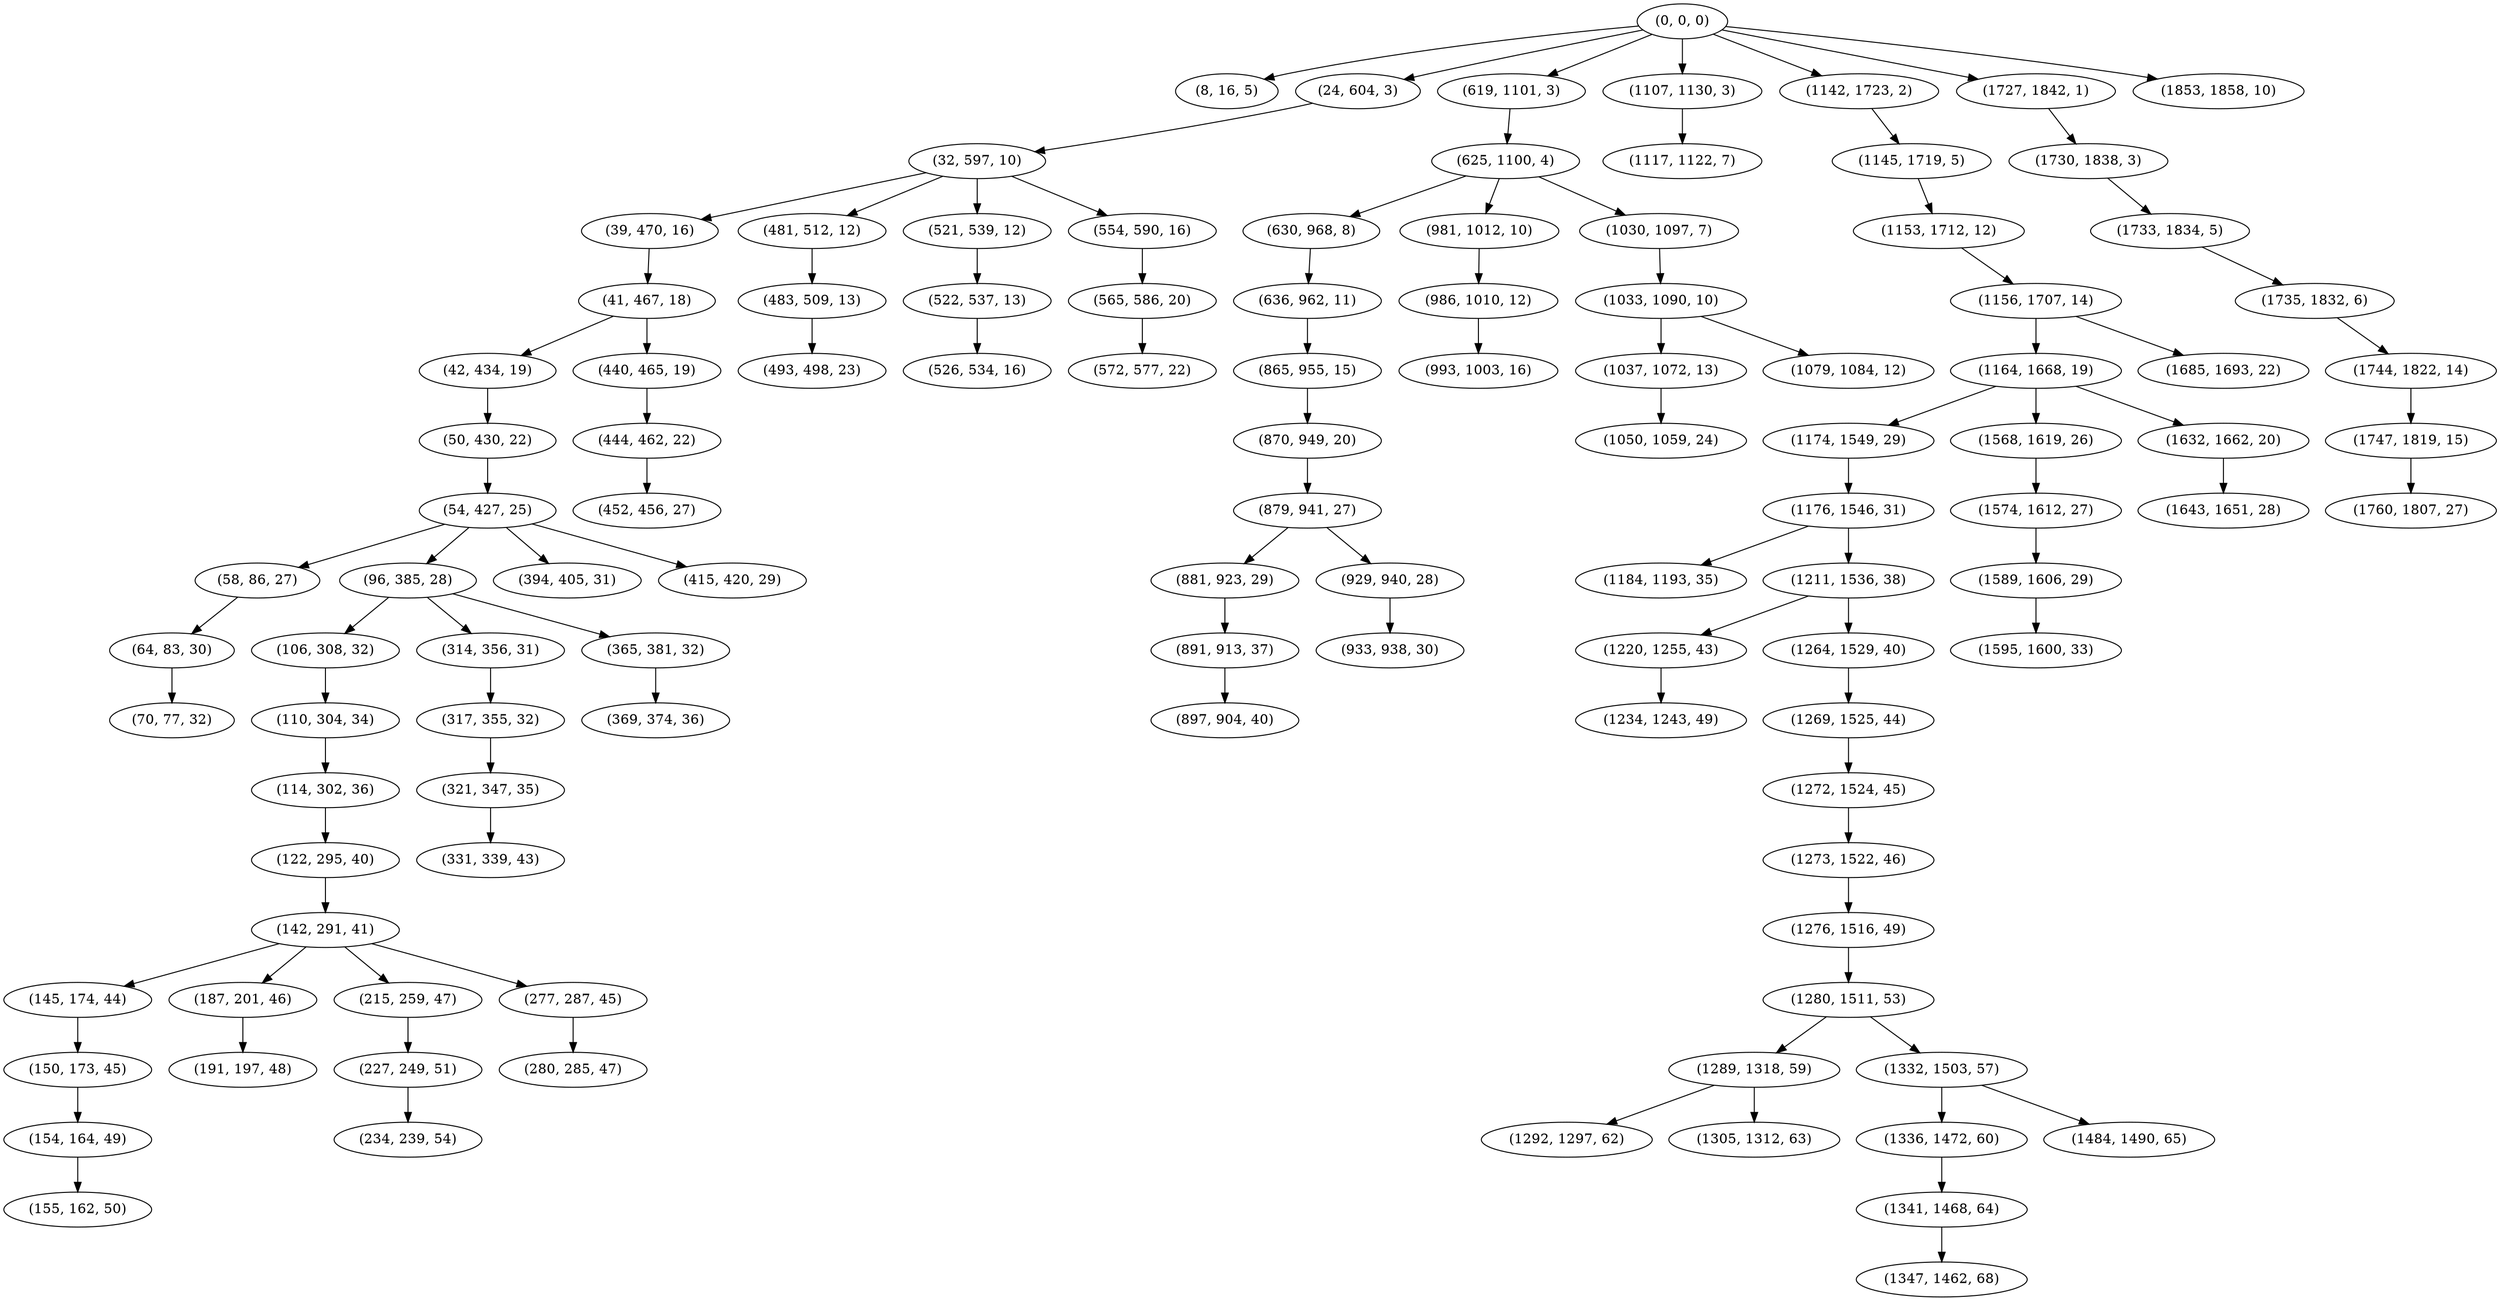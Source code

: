 digraph tree {
    "(0, 0, 0)";
    "(8, 16, 5)";
    "(24, 604, 3)";
    "(32, 597, 10)";
    "(39, 470, 16)";
    "(41, 467, 18)";
    "(42, 434, 19)";
    "(50, 430, 22)";
    "(54, 427, 25)";
    "(58, 86, 27)";
    "(64, 83, 30)";
    "(70, 77, 32)";
    "(96, 385, 28)";
    "(106, 308, 32)";
    "(110, 304, 34)";
    "(114, 302, 36)";
    "(122, 295, 40)";
    "(142, 291, 41)";
    "(145, 174, 44)";
    "(150, 173, 45)";
    "(154, 164, 49)";
    "(155, 162, 50)";
    "(187, 201, 46)";
    "(191, 197, 48)";
    "(215, 259, 47)";
    "(227, 249, 51)";
    "(234, 239, 54)";
    "(277, 287, 45)";
    "(280, 285, 47)";
    "(314, 356, 31)";
    "(317, 355, 32)";
    "(321, 347, 35)";
    "(331, 339, 43)";
    "(365, 381, 32)";
    "(369, 374, 36)";
    "(394, 405, 31)";
    "(415, 420, 29)";
    "(440, 465, 19)";
    "(444, 462, 22)";
    "(452, 456, 27)";
    "(481, 512, 12)";
    "(483, 509, 13)";
    "(493, 498, 23)";
    "(521, 539, 12)";
    "(522, 537, 13)";
    "(526, 534, 16)";
    "(554, 590, 16)";
    "(565, 586, 20)";
    "(572, 577, 22)";
    "(619, 1101, 3)";
    "(625, 1100, 4)";
    "(630, 968, 8)";
    "(636, 962, 11)";
    "(865, 955, 15)";
    "(870, 949, 20)";
    "(879, 941, 27)";
    "(881, 923, 29)";
    "(891, 913, 37)";
    "(897, 904, 40)";
    "(929, 940, 28)";
    "(933, 938, 30)";
    "(981, 1012, 10)";
    "(986, 1010, 12)";
    "(993, 1003, 16)";
    "(1030, 1097, 7)";
    "(1033, 1090, 10)";
    "(1037, 1072, 13)";
    "(1050, 1059, 24)";
    "(1079, 1084, 12)";
    "(1107, 1130, 3)";
    "(1117, 1122, 7)";
    "(1142, 1723, 2)";
    "(1145, 1719, 5)";
    "(1153, 1712, 12)";
    "(1156, 1707, 14)";
    "(1164, 1668, 19)";
    "(1174, 1549, 29)";
    "(1176, 1546, 31)";
    "(1184, 1193, 35)";
    "(1211, 1536, 38)";
    "(1220, 1255, 43)";
    "(1234, 1243, 49)";
    "(1264, 1529, 40)";
    "(1269, 1525, 44)";
    "(1272, 1524, 45)";
    "(1273, 1522, 46)";
    "(1276, 1516, 49)";
    "(1280, 1511, 53)";
    "(1289, 1318, 59)";
    "(1292, 1297, 62)";
    "(1305, 1312, 63)";
    "(1332, 1503, 57)";
    "(1336, 1472, 60)";
    "(1341, 1468, 64)";
    "(1347, 1462, 68)";
    "(1484, 1490, 65)";
    "(1568, 1619, 26)";
    "(1574, 1612, 27)";
    "(1589, 1606, 29)";
    "(1595, 1600, 33)";
    "(1632, 1662, 20)";
    "(1643, 1651, 28)";
    "(1685, 1693, 22)";
    "(1727, 1842, 1)";
    "(1730, 1838, 3)";
    "(1733, 1834, 5)";
    "(1735, 1832, 6)";
    "(1744, 1822, 14)";
    "(1747, 1819, 15)";
    "(1760, 1807, 27)";
    "(1853, 1858, 10)";
    "(0, 0, 0)" -> "(8, 16, 5)";
    "(0, 0, 0)" -> "(24, 604, 3)";
    "(0, 0, 0)" -> "(619, 1101, 3)";
    "(0, 0, 0)" -> "(1107, 1130, 3)";
    "(0, 0, 0)" -> "(1142, 1723, 2)";
    "(0, 0, 0)" -> "(1727, 1842, 1)";
    "(0, 0, 0)" -> "(1853, 1858, 10)";
    "(24, 604, 3)" -> "(32, 597, 10)";
    "(32, 597, 10)" -> "(39, 470, 16)";
    "(32, 597, 10)" -> "(481, 512, 12)";
    "(32, 597, 10)" -> "(521, 539, 12)";
    "(32, 597, 10)" -> "(554, 590, 16)";
    "(39, 470, 16)" -> "(41, 467, 18)";
    "(41, 467, 18)" -> "(42, 434, 19)";
    "(41, 467, 18)" -> "(440, 465, 19)";
    "(42, 434, 19)" -> "(50, 430, 22)";
    "(50, 430, 22)" -> "(54, 427, 25)";
    "(54, 427, 25)" -> "(58, 86, 27)";
    "(54, 427, 25)" -> "(96, 385, 28)";
    "(54, 427, 25)" -> "(394, 405, 31)";
    "(54, 427, 25)" -> "(415, 420, 29)";
    "(58, 86, 27)" -> "(64, 83, 30)";
    "(64, 83, 30)" -> "(70, 77, 32)";
    "(96, 385, 28)" -> "(106, 308, 32)";
    "(96, 385, 28)" -> "(314, 356, 31)";
    "(96, 385, 28)" -> "(365, 381, 32)";
    "(106, 308, 32)" -> "(110, 304, 34)";
    "(110, 304, 34)" -> "(114, 302, 36)";
    "(114, 302, 36)" -> "(122, 295, 40)";
    "(122, 295, 40)" -> "(142, 291, 41)";
    "(142, 291, 41)" -> "(145, 174, 44)";
    "(142, 291, 41)" -> "(187, 201, 46)";
    "(142, 291, 41)" -> "(215, 259, 47)";
    "(142, 291, 41)" -> "(277, 287, 45)";
    "(145, 174, 44)" -> "(150, 173, 45)";
    "(150, 173, 45)" -> "(154, 164, 49)";
    "(154, 164, 49)" -> "(155, 162, 50)";
    "(187, 201, 46)" -> "(191, 197, 48)";
    "(215, 259, 47)" -> "(227, 249, 51)";
    "(227, 249, 51)" -> "(234, 239, 54)";
    "(277, 287, 45)" -> "(280, 285, 47)";
    "(314, 356, 31)" -> "(317, 355, 32)";
    "(317, 355, 32)" -> "(321, 347, 35)";
    "(321, 347, 35)" -> "(331, 339, 43)";
    "(365, 381, 32)" -> "(369, 374, 36)";
    "(440, 465, 19)" -> "(444, 462, 22)";
    "(444, 462, 22)" -> "(452, 456, 27)";
    "(481, 512, 12)" -> "(483, 509, 13)";
    "(483, 509, 13)" -> "(493, 498, 23)";
    "(521, 539, 12)" -> "(522, 537, 13)";
    "(522, 537, 13)" -> "(526, 534, 16)";
    "(554, 590, 16)" -> "(565, 586, 20)";
    "(565, 586, 20)" -> "(572, 577, 22)";
    "(619, 1101, 3)" -> "(625, 1100, 4)";
    "(625, 1100, 4)" -> "(630, 968, 8)";
    "(625, 1100, 4)" -> "(981, 1012, 10)";
    "(625, 1100, 4)" -> "(1030, 1097, 7)";
    "(630, 968, 8)" -> "(636, 962, 11)";
    "(636, 962, 11)" -> "(865, 955, 15)";
    "(865, 955, 15)" -> "(870, 949, 20)";
    "(870, 949, 20)" -> "(879, 941, 27)";
    "(879, 941, 27)" -> "(881, 923, 29)";
    "(879, 941, 27)" -> "(929, 940, 28)";
    "(881, 923, 29)" -> "(891, 913, 37)";
    "(891, 913, 37)" -> "(897, 904, 40)";
    "(929, 940, 28)" -> "(933, 938, 30)";
    "(981, 1012, 10)" -> "(986, 1010, 12)";
    "(986, 1010, 12)" -> "(993, 1003, 16)";
    "(1030, 1097, 7)" -> "(1033, 1090, 10)";
    "(1033, 1090, 10)" -> "(1037, 1072, 13)";
    "(1033, 1090, 10)" -> "(1079, 1084, 12)";
    "(1037, 1072, 13)" -> "(1050, 1059, 24)";
    "(1107, 1130, 3)" -> "(1117, 1122, 7)";
    "(1142, 1723, 2)" -> "(1145, 1719, 5)";
    "(1145, 1719, 5)" -> "(1153, 1712, 12)";
    "(1153, 1712, 12)" -> "(1156, 1707, 14)";
    "(1156, 1707, 14)" -> "(1164, 1668, 19)";
    "(1156, 1707, 14)" -> "(1685, 1693, 22)";
    "(1164, 1668, 19)" -> "(1174, 1549, 29)";
    "(1164, 1668, 19)" -> "(1568, 1619, 26)";
    "(1164, 1668, 19)" -> "(1632, 1662, 20)";
    "(1174, 1549, 29)" -> "(1176, 1546, 31)";
    "(1176, 1546, 31)" -> "(1184, 1193, 35)";
    "(1176, 1546, 31)" -> "(1211, 1536, 38)";
    "(1211, 1536, 38)" -> "(1220, 1255, 43)";
    "(1211, 1536, 38)" -> "(1264, 1529, 40)";
    "(1220, 1255, 43)" -> "(1234, 1243, 49)";
    "(1264, 1529, 40)" -> "(1269, 1525, 44)";
    "(1269, 1525, 44)" -> "(1272, 1524, 45)";
    "(1272, 1524, 45)" -> "(1273, 1522, 46)";
    "(1273, 1522, 46)" -> "(1276, 1516, 49)";
    "(1276, 1516, 49)" -> "(1280, 1511, 53)";
    "(1280, 1511, 53)" -> "(1289, 1318, 59)";
    "(1280, 1511, 53)" -> "(1332, 1503, 57)";
    "(1289, 1318, 59)" -> "(1292, 1297, 62)";
    "(1289, 1318, 59)" -> "(1305, 1312, 63)";
    "(1332, 1503, 57)" -> "(1336, 1472, 60)";
    "(1332, 1503, 57)" -> "(1484, 1490, 65)";
    "(1336, 1472, 60)" -> "(1341, 1468, 64)";
    "(1341, 1468, 64)" -> "(1347, 1462, 68)";
    "(1568, 1619, 26)" -> "(1574, 1612, 27)";
    "(1574, 1612, 27)" -> "(1589, 1606, 29)";
    "(1589, 1606, 29)" -> "(1595, 1600, 33)";
    "(1632, 1662, 20)" -> "(1643, 1651, 28)";
    "(1727, 1842, 1)" -> "(1730, 1838, 3)";
    "(1730, 1838, 3)" -> "(1733, 1834, 5)";
    "(1733, 1834, 5)" -> "(1735, 1832, 6)";
    "(1735, 1832, 6)" -> "(1744, 1822, 14)";
    "(1744, 1822, 14)" -> "(1747, 1819, 15)";
    "(1747, 1819, 15)" -> "(1760, 1807, 27)";
}
